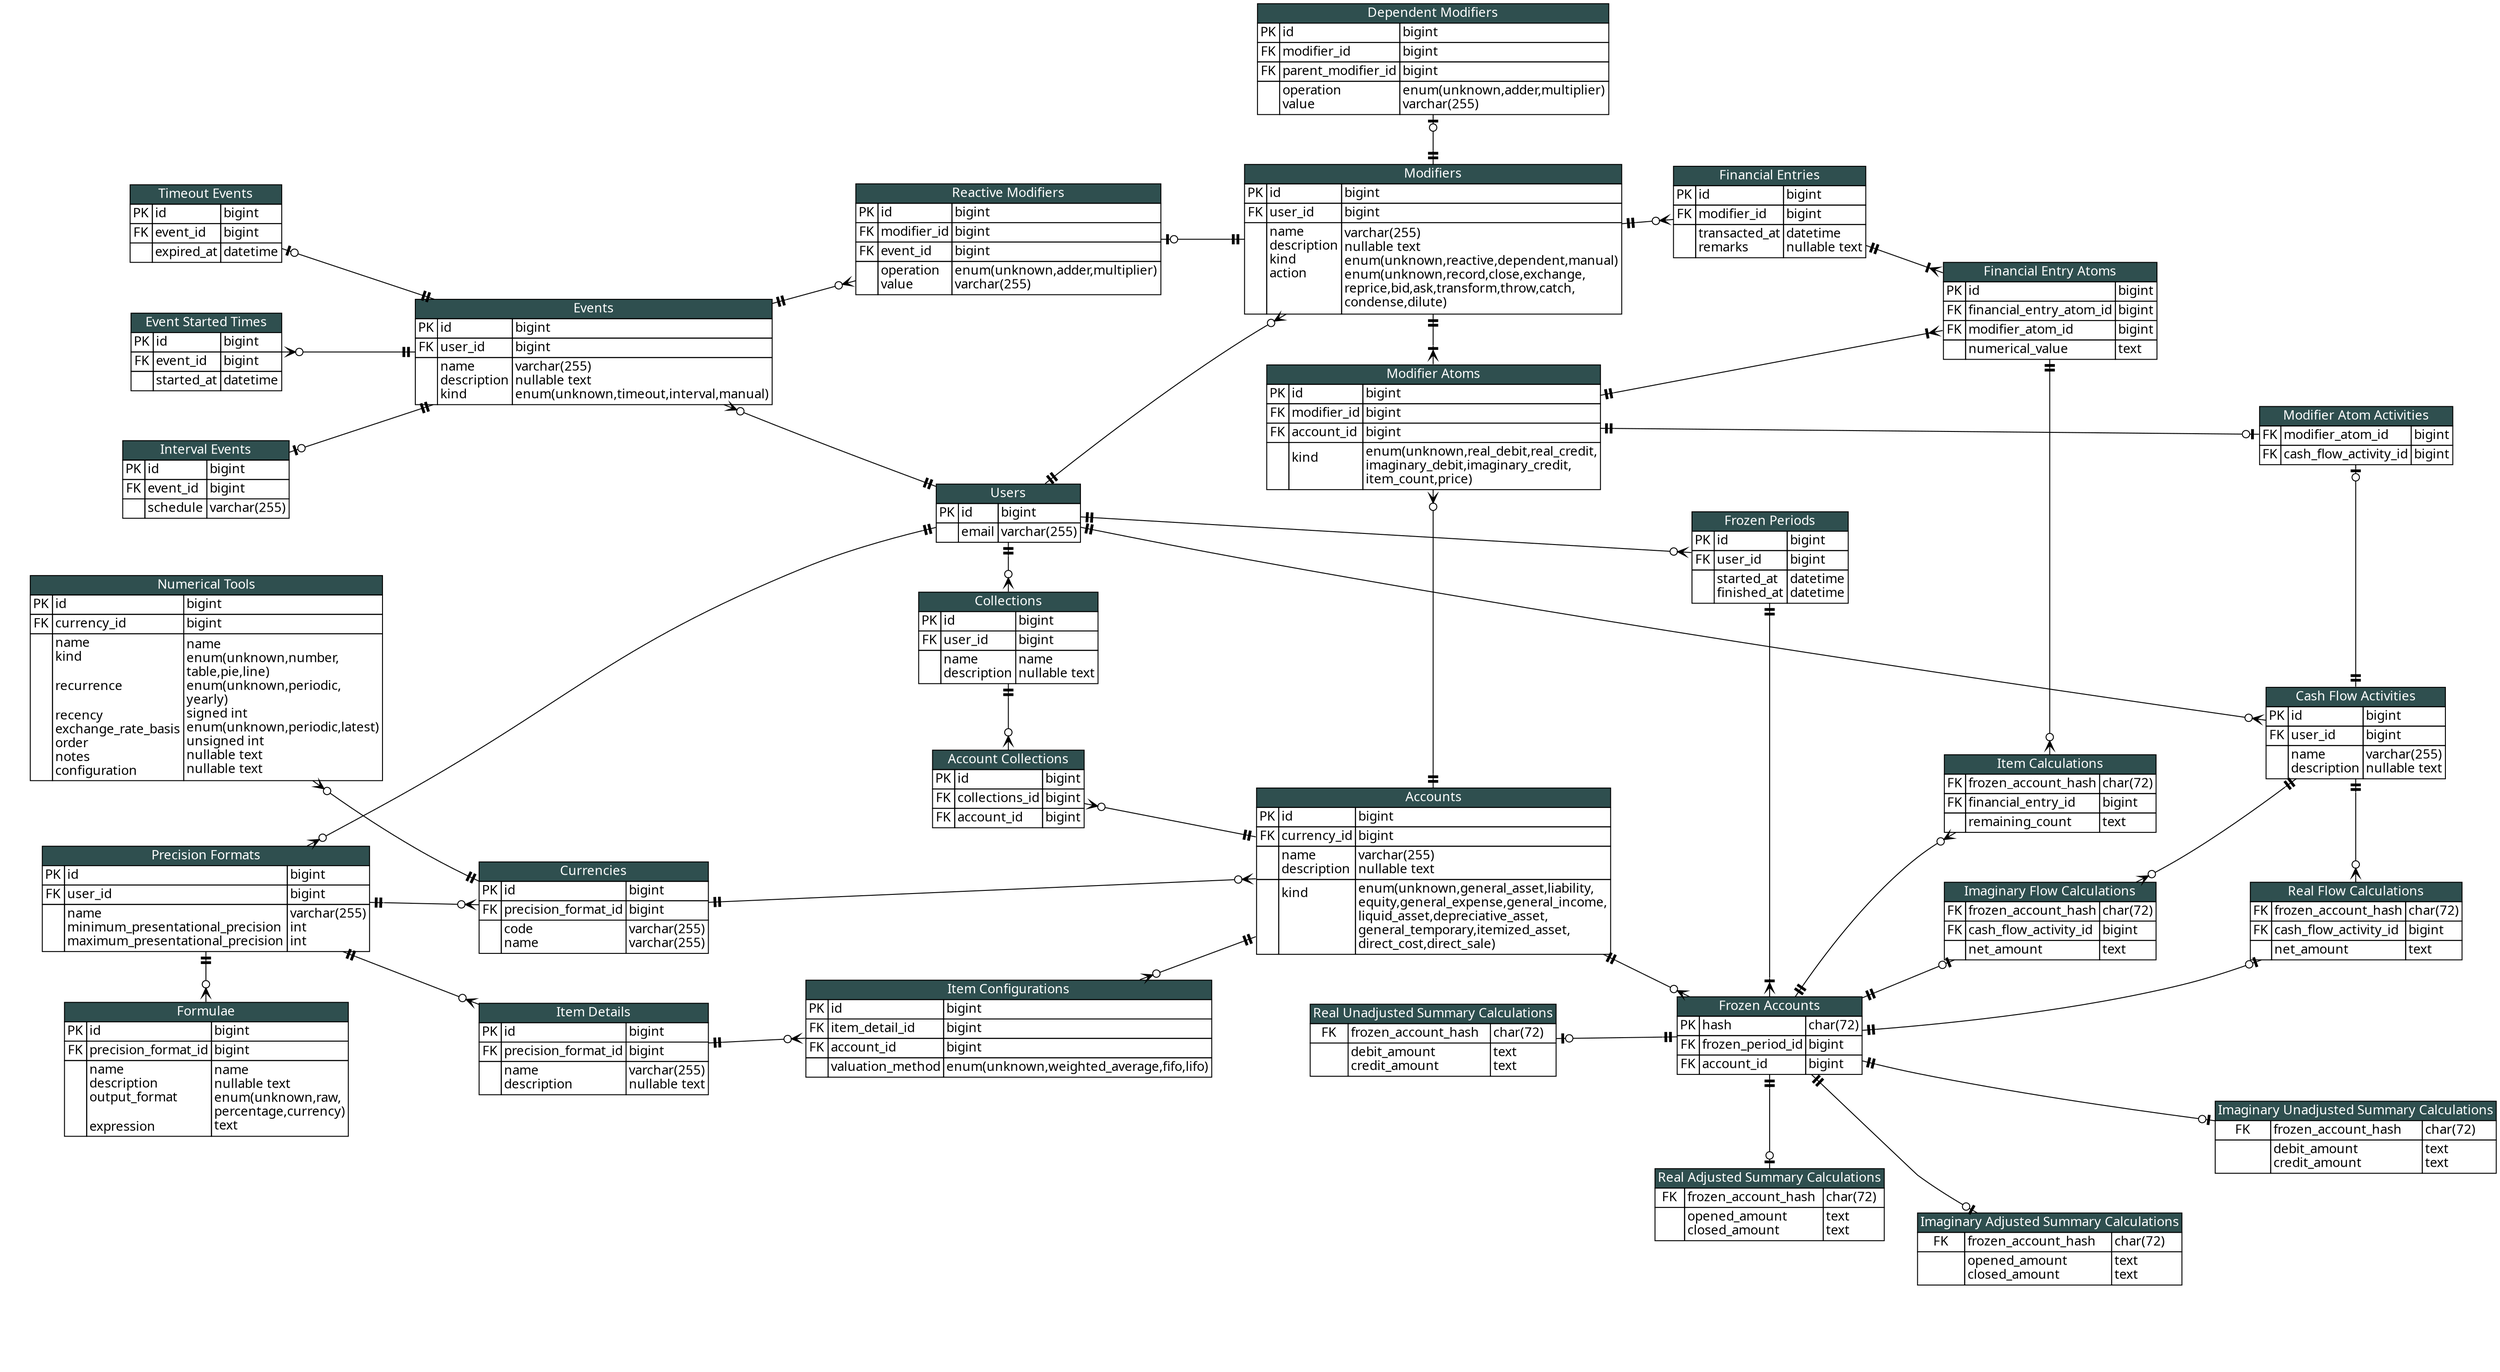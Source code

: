 digraph {
	graph [
		layout = dot
		splines = true
		nodesep = 0.75
		rankdir = LR
	]
	{
		node [ shape = none margin = 0 fontname="Candara" label = "" ]
		edge [ style = invis ]

		l0 -> l1 -> l2 -> l3 -> l4 -> l5 -> l6
	}
	{
		node [ shape = none margin = 0 fontname="Candara" ]
		users [
			label = <
			<table cellspacing="0" border="0" cellborder="1">
				<tr>
					<td colspan="3" bgcolor="darkslategray">
						<font color="white">
							Users
						</font>
					</td>
				</tr>
				<tr>
					<td>PK</td>
					<td align="left">id</td>
					<td align="left">bigint</td>
				</tr>
				<tr>
					<td></td>
					<td>
						email<br align="left"/>
					</td>
					<td>
						varchar(255)<br align="left"/>
					</td>
				</tr>
			</table>
			>
		]
		precision_formats [
			label = <
			<table cellspacing="0" border="0" cellborder="1">
				<tr>
					<td colspan="3" bgcolor="darkslategray">
						<font color="white">
							Precision Formats
						</font>
					</td>
				</tr>
				<tr>
					<td>PK</td>
					<td align="left">id</td>
					<td align="left">bigint</td>
				</tr>
				<tr>
					<td>FK</td>
					<td align="left">user_id</td>
					<td align="left">bigint</td>
				</tr>
				<tr>
					<td></td>
					<td align="left">
						name<br align="left"/>
						minimum_presentational_precision<br align="left"/>
						maximum_presentational_precision<br align="left"/>
					</td>
					<td align="left">
						varchar(255)<br align="left"/>
						int<br align="left"/>
						int<br align="left"/>
					</td>
				</tr>
			</table>
			>
		]
		currencies [
			label = <
			<table cellspacing="0" border="0" cellborder="1">
				<tr>
					<td colspan="3" bgcolor="darkslategray">
						<font color="white">
							Currencies
						</font>
					</td>
				</tr>
				<tr>
					<td>PK</td>
					<td align="left">id</td>
					<td align="left">bigint</td>
				</tr>
				<tr>
					<td>FK</td>
					<td align="left">precision_format_id</td>
					<td align="left">bigint</td>
				</tr>
				<tr>
					<td></td>
					<td align="left">
						code<br align="left"/>
						name<br align="left"/>
					</td>
					<td align="left">
						varchar(255)<br align="left"/>
						varchar(255)<br align="left"/>
					</td>
				</tr>
			</table>
			>
		]
		cash_flow_activities [
			label = <
			<table cellspacing="0" border="0" cellborder="1">
				<tr>
					<td colspan="3" bgcolor="darkslategray">
						<font color="white">
							Cash Flow Activities
						</font>
					</td>
				</tr>
				<tr>
					<td>PK</td>
					<td align="left">id</td>
					<td align="left">bigint</td>
				</tr>
				<tr>
					<td>FK</td>
					<td align="left">user_id</td>
					<td align="left">bigint</td>
				</tr>
				<tr>
					<td></td>
					<td align="left">
						name<br align="left"/>
						description<br align="left"/>
					</td>
					<td align="left">
						varchar(255)<br align="left"/>
						nullable text<br align="left"/>
					</td>
				</tr>
			</table>
			>
		]
		accounts [
			label = <
			<table cellspacing="0" border="0" cellborder="1">
				<tr>
					<td colspan="3" bgcolor="darkslategray">
						<font color="white">
							Accounts
						</font>
					</td>
				</tr>
				<tr>
					<td>PK</td>
					<td align="left">id</td>
					<td align="left">bigint</td>
				</tr>
				<tr>
					<td>FK</td>
					<td align="left">currency_id</td>
					<td align="left">bigint</td>
				</tr>
				<tr>
					<td></td>
					<td align="left">
						name<br align="left"/>
						description<br align="left"/>
					</td>
					<td align="left">
						varchar(255)<br align="left"/>
						nullable text<br align="left"/>
					</td>
				</tr>
				<tr>
					<td></td>
					<td align="left">
						kind<br align="left"/><br align="left"/><br align="left"/><br align="left"/>
					</td>
					<td align="left">
						enum(unknown,general_asset,liability,<br align="left"/>equity,general_expense,general_income,<br align="left"/>liquid_asset,depreciative_asset,<br align="left"/>general_temporary,itemized_asset,<br align="left"/>direct_cost,direct_sale)<br align="left"/>
					</td>
				</tr>
			</table>
			>
		]
		item_details [
			label = <
			<table cellspacing="0" border="0" cellborder="1">
				<tr>
					<td colspan="3" bgcolor="darkslategray">
						<font color="white">
							Item Details
						</font>
					</td>
				</tr>
				<tr>
					<td>PK</td>
					<td align="left">id</td>
					<td align="left">bigint</td>
				</tr>
				<tr>
					<td>FK</td>
					<td align="left">precision_format_id</td>
					<td align="left">bigint</td>
				</tr>
				<tr>
					<td></td>
					<td align="left">
						name<br align="left"/>
						description<br align="left"/>
					</td>
					<td align="left">
						varchar(255)<br align="left"/>
						nullable text<br align="left"/>
					</td>
				</tr>
			</table>
			>
		]
		item_configurations [
			label = <
			<table cellspacing="0" border="0" cellborder="1">
				<tr>
					<td colspan="3" bgcolor="darkslategray">
						<font color="white">
							Item Configurations
						</font>
					</td>
				</tr>
				<tr>
					<td>PK</td>
					<td align="left">id</td>
					<td align="left">bigint</td>
				</tr>
				<tr>
					<td>FK</td>
					<td align="left">item_detail_id</td>
					<td align="left">bigint</td>
				</tr>
				<tr>
					<td>FK</td>
					<td align="left">account_id</td>
					<td align="left">bigint</td>
				</tr>
				<tr>
					<td></td>
					<td align="left">
						valuation_method<br align="left"/>
					</td>
					<td align="left">
						enum(unknown,weighted_average,fifo,lifo)<br align="left"/>
					</td>
				</tr>
			</table>
			>
		]
		events [
			label = <
			<table cellspacing="0" border="0" cellborder="1">
				<tr>
					<td colspan="3" bgcolor="darkslategray">
						<font color="white">
							Events
						</font>
					</td>
				</tr>
				<tr>
					<td>PK</td>
					<td align="left">id</td>
					<td align="left">bigint</td>
				</tr>
				<tr>
					<td>FK</td>
					<td align="left">user_id</td>
					<td align="left">bigint</td>
				</tr>
				<tr>
					<td></td>
					<td align="left">
						name<br align="left"/>
						description<br align="left"/>
						kind<br align="left"/>
					</td>
					<td align="left">
						varchar(255)<br align="left"/>
						nullable text<br align="left"/>
						enum(unknown,timeout,interval,manual)<br align="left"/>
					</td>
				</tr>
			</table>
			>
		]
		timeout_events [
			label = <
			<table cellspacing="0" border="0" cellborder="1">
				<tr>
					<td colspan="3" bgcolor="darkslategray">
						<font color="white">
							Timeout Events
						</font>
					</td>
				</tr>
				<tr>
					<td>PK</td>
					<td align="left">id</td>
					<td align="left">bigint</td>
				</tr>
				<tr>
					<td>FK</td>
					<td align="left">event_id</td>
					<td align="left">bigint</td>
				</tr>
				<tr>
					<td></td>
					<td align="left">
						expired_at<br align="left"/>
					</td>
					<td align="left">
						datetime<br align="left"/>
					</td>
				</tr>
			</table>
			>
		]
		interval_events [
			label = <
			<table cellspacing="0" border="0" cellborder="1">
				<tr>
					<td colspan="3" bgcolor="darkslategray">
						<font color="white">
							Interval Events
						</font>
					</td>
				</tr>
				<tr>
					<td>PK</td>
					<td align="left">id</td>
					<td align="left">bigint</td>
				</tr>
				<tr>
					<td>FK</td>
					<td align="left">event_id</td>
					<td align="left">bigint</td>
				</tr>
				<tr>
					<td></td>
					<td align="left">
						schedule<br align="left"/>
					</td>
					<td align="left">
						varchar(255)<br align="left"/>
					</td>
				</tr>
			</table>
			>
		]
		event_started_times [
			label = <
			<table cellspacing="0" border="0" cellborder="1">
				<tr>
					<td colspan="3" bgcolor="darkslategray">
						<font color="white">
							Event Started Times
						</font>
					</td>
				</tr>
				<tr>
					<td>PK</td>
					<td align="left">id</td>
					<td align="left">bigint</td>
				</tr>
				<tr>
					<td>FK</td>
					<td align="left">event_id</td>
					<td align="left">bigint</td>
				</tr>
				<tr>
					<td></td>
					<td align="left">
						started_at<br align="left"/>
					</td>
					<td align="left">
						datetime<br align="left"/>
					</td>
				</tr>
			</table>
			>
		]
		modifiers [
			label = <
			<table cellspacing="0" border="0" cellborder="1">
				<tr>
					<td colspan="3" bgcolor="darkslategray">
						<font color="white">
							Modifiers
						</font>
					</td>
				</tr>
				<tr>
					<td>PK</td>
					<td align="left">id</td>
					<td align="left">bigint</td>
				</tr>
				<tr>
					<td>FK</td>
					<td align="left">user_id</td>
					<td align="left">bigint</td>
				</tr>
				<tr>
					<td></td>
					<td align="left">
						name<br align="left"/>
						description<br align="left"/>
						kind<br align="left"/>
						action<br align="left"/><br align="left"/><br align="left"/>
					</td>
					<td align="left">
						varchar(255)<br align="left"/>
						nullable text<br align="left"/>
						enum(unknown,reactive,dependent,manual)<br align="left"/>
						enum(unknown,record,close,exchange,<br align="left"/>reprice,bid,ask,transform,throw,catch,<br align="left"/>condense,dilute)<br align="left"/>
					</td>
				</tr>
			</table>
			>
		]
		modifier_atoms [
			label = <
			<table cellspacing="0" border="0" cellborder="1">
				<tr>
					<td colspan="3" bgcolor="darkslategray">
						<font color="white">
							Modifier Atoms
						</font>
					</td>
				</tr>
				<tr>
					<td>PK</td>
					<td align="left">id</td>
					<td align="left">bigint</td>
				</tr>
				<tr>
					<td>FK</td>
					<td align="left">modifier_id</td>
					<td align="left">bigint</td>
				</tr>
				<tr>
					<td>FK</td>
					<td align="left">account_id</td>
					<td align="left">bigint</td>
				</tr>
				<tr>
					<td></td>
					<td align="left">
						kind<br align="left"/><br align="left"/>
					</td>
					<td align="left">
						enum(unknown,real_debit,real_credit,<br align="left"/>imaginary_debit,imaginary_credit,<br align="left"/>item_count,price)<br align="left"/>
					</td>
				</tr>
			</table>
			>
		]
		modifier_atom_activities [
			label = <
			<table cellspacing="0" border="0" cellborder="1">
				<tr>
					<td colspan="3" bgcolor="darkslategray">
						<font color="white">
							Modifier Atom Activities
						</font>
					</td>
				</tr>
				<tr>
					<td>FK</td>
					<td align="left">modifier_atom_id</td>
					<td align="left">bigint</td>
				</tr>
				<tr>
					<td>FK</td>
					<td align="left">cash_flow_activity_id</td>
					<td align="left">bigint</td>
				</tr>
			</table>
			>
		]
		reactive_modifiers [
			label = <
			<table cellspacing="0" border="0" cellborder="1">
				<tr>
					<td colspan="3" bgcolor="darkslategray">
						<font color="white">
							Reactive Modifiers
						</font>
					</td>
				</tr>
				<tr>
					<td>PK</td>
					<td align="left">id</td>
					<td align="left">bigint</td>
				</tr>
				<tr>
					<td>FK</td>
					<td align="left">modifier_id</td>
					<td align="left">bigint</td>
				</tr>
				<tr>
					<td>FK</td>
					<td align="left">event_id</td>
					<td align="left">bigint</td>
				</tr>
				<tr>
					<td></td>
					<td align="left">
						operation<br align="left"/>
						value<br align="left"/>
					</td>
					<td align="left">
						enum(unknown,adder,multiplier)<br align="left"/>
						varchar(255)<br align="left"/>
					</td>
				</tr>
			</table>
			>
		]
		dependent_modifiers [
			label = <
			<table cellspacing="0" border="0" cellborder="1">
				<tr>
					<td colspan="3" bgcolor="darkslategray">
						<font color="white">
							Dependent Modifiers
						</font>
					</td>
				</tr>
				<tr>
					<td>PK</td>
					<td align="left">id</td>
					<td align="left">bigint</td>
				</tr>
				<tr>
					<td>FK</td>
					<td align="left">modifier_id</td>
					<td align="left">bigint</td>
				</tr>
				<tr>
					<td>FK</td>
					<td align="left">parent_modifier_id</td>
					<td align="left">bigint</td>
				</tr>
				<tr>
					<td></td>
					<td align="left">
						operation<br align="left"/>
						value<br align="left"/>
					</td>
					<td align="left">
						enum(unknown,adder,multiplier)<br align="left"/>
						varchar(255)<br align="left"/>
					</td>
				</tr>
			</table>
			>
		]
		financial_entries [
			label = <
			<table cellspacing="0" border="0" cellborder="1">
				<tr>
					<td colspan="3" bgcolor="darkslategray">
						<font color="white">
							Financial Entries
						</font>
					</td>
				</tr>
				<tr>
					<td>PK</td>
					<td align="left">id</td>
					<td align="left">bigint</td>
				</tr>
				<tr>
					<td>FK</td>
					<td align="left">modifier_id</td>
					<td align="left">bigint</td>
				</tr>
				<tr>
					<td></td>
					<td align="left">
						transacted_at<br align="left"/>
						remarks<br align="left"/>
					</td>
					<td align="left">
						datetime<br align="left"/>
						nullable text<br align="left"/>
					</td>
				</tr>
			</table>
			>
		]
		financial_entry_atoms [
			label = <
			<table cellspacing="0" border="0" cellborder="1">
				<tr>
					<td colspan="3" bgcolor="darkslategray">
						<font color="white">
							Financial Entry Atoms
						</font>
					</td>
				</tr>
				<tr>
					<td>PK</td>
					<td align="left">id</td>
					<td align="left">bigint</td>
				</tr>
				<tr>
					<td>FK</td>
					<td align="left">financial_entry_atom_id</td>
					<td align="left">bigint</td>
				</tr>
				<tr>
					<td>FK</td>
					<td align="left">modifier_atom_id</td>
					<td align="left">bigint</td>
				</tr>
				<tr>
					<td></td>
					<td align="left">
						numerical_value<br align="left"/>
					</td>
					<td align="left">
						text<br align="left"/>
					</td>
				</tr>
			</table>
			>
		]
		frozen_periods [
			label = <
			<table cellspacing="0" border="0" cellborder="1">
				<tr>
					<td colspan="3" bgcolor="darkslategray">
						<font color="white">
							Frozen Periods
						</font>
					</td>
				</tr>
				<tr>
					<td>PK</td>
					<td align="left">id</td>
					<td align="left">bigint</td>
				</tr>
				<tr>
					<td>FK</td>
					<td align="left">user_id</td>
					<td align="left">bigint</td>
				</tr>
				<tr>
					<td></td>
					<td align="left">
						started_at<br align="left"/>
						finished_at<br align="left"/>
					</td>
					<td align="left">
						datetime<br align="left"/>
						datetime<br align="left"/>
					</td>
				</tr>
			</table>
			>
		]
		frozen_accounts [
			label = <
			<table cellspacing="0" border="0" cellborder="1">
				<tr>
					<td colspan="3" bgcolor="darkslategray">
						<font color="white">
							Frozen Accounts
						</font>
					</td>
				</tr>
				<tr>
					<td>PK</td>
					<td align="left">hash</td>
					<td align="left">char(72)</td>
				</tr>
				<tr>
					<td>FK</td>
					<td align="left">frozen_period_id</td>
					<td align="left">bigint</td>
				</tr>
				<tr>
					<td>FK</td>
					<td align="left">account_id</td>
					<td align="left">bigint</td>
				</tr>
			</table>
			>
		]
		real_unadjusted_summary_calculations [
			label = <
			<table cellspacing="0" border="0" cellborder="1">
				<tr>
					<td colspan="3" bgcolor="darkslategray">
						<font color="white">
							Real Unadjusted Summary Calculations
						</font>
					</td>
				</tr>
				<tr>
					<td>FK</td>
					<td align="left">frozen_account_hash</td>
					<td align="left">char(72)</td>
				</tr>
				<tr>
					<td></td>
					<td align="left">
						debit_amount<br align="left"/>
						credit_amount<br align="left"/>
					</td>
					<td align="left">
						text<br align="left"/>
						text<br align="left"/>
					</td>
				</tr>
			</table>
			>
		]
		real_adjusted_summary_calculations [
			label = <
			<table cellspacing="0" border="0" cellborder="1">
				<tr>
					<td colspan="3" bgcolor="darkslategray">
						<font color="white">
							Real Adjusted Summary Calculations
						</font>
					</td>
				</tr>
				<tr>
					<td>FK</td>
					<td align="left">frozen_account_hash</td>
					<td align="left">char(72)</td>
				</tr>
				<tr>
					<td></td>
					<td align="left">
						opened_amount<br align="left"/>
						closed_amount<br align="left"/>
					</td>
					<td align="left">
						text<br align="left"/>
						text<br align="left"/>
					</td>
				</tr>
			</table>
			>
		]
		real_flow_calculations [
			label = <
			<table cellspacing="0" border="0" cellborder="1">
				<tr>
					<td colspan="3" bgcolor="darkslategray">
						<font color="white">
							Real Flow Calculations
						</font>
					</td>
				</tr>
				<tr>
					<td>FK</td>
					<td align="left">frozen_account_hash</td>
					<td align="left">char(72)</td>
				</tr>
				<tr>
					<td>FK</td>
					<td align="left">cash_flow_activity_id</td>
					<td align="left">bigint</td>
				</tr>
				<tr>
					<td></td>
					<td align="left">
						net_amount<br align="left"/>
					</td>
					<td align="left">
						text<br align="left"/>
					</td>
				</tr>
			</table>
			>
		]
		imaginary_unadjusted_summary_calculations [
			label = <
			<table cellspacing="0" border="0" cellborder="1">
				<tr>
					<td colspan="3" bgcolor="darkslategray">
						<font color="white">
							Imaginary Unadjusted Summary Calculations
						</font>
					</td>
				</tr>
				<tr>
					<td>FK</td>
					<td align="left">frozen_account_hash</td>
					<td align="left">char(72)</td>
				</tr>
				<tr>
					<td></td>
					<td align="left">
						debit_amount<br align="left"/>
						credit_amount<br align="left"/>
					</td>
					<td align="left">
						text<br align="left"/>
						text<br align="left"/>
					</td>
				</tr>
			</table>
			>
		]
		imaginary_adjusted_summary_calculations [
			label = <
			<table cellspacing="0" border="0" cellborder="1">
				<tr>
					<td colspan="3" bgcolor="darkslategray">
						<font color="white">
							Imaginary Adjusted Summary Calculations
						</font>
					</td>
				</tr>
				<tr>
					<td>FK</td>
					<td align="left">frozen_account_hash</td>
					<td align="left">char(72)</td>
				</tr>
				<tr>
					<td></td>
					<td align="left">
						opened_amount<br align="left"/>
						closed_amount<br align="left"/>
					</td>
					<td align="left">
						text<br align="left"/>
						text<br align="left"/>
					</td>
				</tr>
			</table>
			>
		]
		imaginary_flow_calculations [
			label = <
			<table cellspacing="0" border="0" cellborder="1">
				<tr>
					<td colspan="3" bgcolor="darkslategray">
						<font color="white">
							Imaginary Flow Calculations
						</font>
					</td>
				</tr>
				<tr>
					<td>FK</td>
					<td align="left">frozen_account_hash</td>
					<td align="left">char(72)</td>
				</tr>
				<tr>
					<td>FK</td>
					<td align="left">cash_flow_activity_id</td>
					<td align="left">bigint</td>
				</tr>
				<tr>
					<td></td>
					<td align="left">
						net_amount<br align="left"/>
					</td>
					<td align="left">
						text<br align="left"/>
					</td>
				</tr>
			</table>
			>
		]
		item_calculations [
			label = <
			<table cellspacing="0" border="0" cellborder="1">
				<tr>
					<td colspan="3" bgcolor="darkslategray">
						<font color="white">
							Item Calculations
						</font>
					</td>
				</tr>
				<tr>
					<td>FK</td>
					<td align="left">frozen_account_hash</td>
					<td align="left">char(72)</td>
				</tr>
				<tr>
					<td>FK</td>
					<td align="left">financial_entry_id</td>
					<td align="left">bigint</td>
				</tr>
				<tr>
					<td></td>
					<td align="left">
						remaining_count<br align="left"/>
					</td>
					<td align="left">
						text<br align="left"/>
					</td>
				</tr>
			</table>
			>
		]
		collections [
			label = <
			<table cellspacing="0" border="0" cellborder="1">
				<tr>
					<td colspan="3" bgcolor="darkslategray">
						<font color="white">
							Collections
						</font>
					</td>
				</tr>
				<tr>
					<td>PK</td>
					<td align="left">id</td>
					<td align="left">bigint</td>
				</tr>
				<tr>
					<td>FK</td>
					<td align="left">user_id</td>
					<td align="left">bigint</td>
				</tr>
				<tr>
					<td></td>
					<td align="left">
						name<br align="left"/>
						description<br align="left"/>
					</td>
					<td align="left">
						name<br align="left"/>
						nullable text<br align="left"/>
					</td>
				</tr>
			</table>
			>
		]
		account_collections [
			label = <
			<table cellspacing="0" border="0" cellborder="1">
				<tr>
					<td colspan="3" bgcolor="darkslategray">
						<font color="white">
							Account Collections
						</font>
					</td>
				</tr>
				<tr>
					<td>PK</td>
					<td align="left">id</td>
					<td align="left">bigint</td>
				</tr>
				<tr>
					<td>FK</td>
					<td align="left">collections_id</td>
					<td align="left">bigint</td>
				</tr>
				<tr>
					<td>FK</td>
					<td align="left">account_id</td>
					<td align="left">bigint</td>
				</tr>
			</table>
			>
		]
		formulae [
			label = <
			<table cellspacing="0" border="0" cellborder="1">
				<tr>
					<td colspan="3" bgcolor="darkslategray">
						<font color="white">
							Formulae
						</font>
					</td>
				</tr>
				<tr>
					<td>PK</td>
					<td align="left">id</td>
					<td align="left">bigint</td>
				</tr>
				<tr>
					<td>FK</td>
					<td align="left">precision_format_id</td>
					<td align="left">bigint</td>
				</tr>
				<tr>
					<td></td>
					<td align="left">
						name<br align="left"/>
						description<br align="left"/>
						output_format<br align="left"/><br align="left"/>
						expression<br align="left"/>
					</td>
					<td align="left">
						name<br align="left"/>
						nullable text<br align="left"/>
						enum(unknown,raw,<br align="left"/>percentage,currency)<br align="left"/>
						text<br align="left"/>
					</td>
				</tr>
			</table>
			>
		]
		numerical_tools [
			label = <
			<table cellspacing="0" border="0" cellborder="1">
				<tr>
					<td colspan="3" bgcolor="darkslategray">
						<font color="white">
							Numerical Tools
						</font>
					</td>
				</tr>
				<tr>
					<td>PK</td>
					<td align="left">id</td>
					<td align="left">bigint</td>
				</tr>
				<tr>
					<td>FK</td>
					<td align="left">currency_id</td>
					<td align="left">bigint</td>
				</tr>
				<tr>
					<td></td>
					<td align="left">
						name<br align="left"/>
						kind<br align="left"/><br align="left"/>
						recurrence<br align="left"/><br align="left"/>
						recency<br align="left"/>
						exchange_rate_basis<br align="left"/>
						order<br align="left"/>
						notes<br align="left"/>
						configuration<br align="left"/>
					</td>
					<td align="left">
						name<br align="left"/>
						enum(unknown,number,<br align="left"/>table,pie,line)<br align="left"/>
						enum(unknown,periodic,<br align="left"/>yearly)<br align="left"/>
						signed int<br align="left"/>
						enum(unknown,periodic,latest)<br align="left"/>
						unsigned int<br align="left"/>
						nullable text<br align="left"/>
						nullable text<br align="left"/>
					</td>
				</tr>
			</table>
			>
		]
	}

	edge [ dir = "both" len = 0.1 ]
	{
		// zero or one
		edge [
			arrowhead = noneteeodot
			arrowtail = noneteetee
		]

		events -> timeout_events
		events -> interval_events

		frozen_accounts -> real_adjusted_summary_calculations
		frozen_accounts -> real_flow_calculations
		frozen_accounts -> imaginary_adjusted_summary_calculations
		frozen_accounts -> imaginary_unadjusted_summary_calculations
		frozen_accounts -> imaginary_flow_calculations
		modifier_atoms -> modifier_atom_activities
	}

	{
		// one or zero
		edge [
			arrowhead = noneteetee
			arrowtail = noneteeodot
		]

		real_unadjusted_summary_calculations -> frozen_accounts
		reactive_modifiers -> modifiers
		dependent_modifiers -> modifiers
		modifier_atom_activities -> cash_flow_activities
	}

	{
		// zero to many
		edge [
			arrowhead = nonecrowodot
			arrowtail = noneteetee
		]

		users -> cash_flow_activities
		users -> events
		events -> event_started_times
		events -> reactive_modifiers
		accounts -> frozen_accounts
		modifiers -> financial_entries
		users -> frozen_periods
		cash_flow_activities -> real_flow_calculations
		currencies -> accounts
		collections -> account_collections
		precision_formats -> currencies
		precision_formats -> item_details
		precision_formats -> formulae
		users -> collections
		item_details -> item_configurations
		frozen_accounts -> item_calculations
		financial_entry_atoms -> item_calculations
	}

	{
		// many to zero
		edge [
			arrowhead = noneteetee
			arrowtail = nonecrowodot
		]

		modifier_atoms -> accounts
		numerical_tools -> currencies
		modifiers -> users
		account_collections -> accounts
		item_configurations -> accounts
		precision_formats -> users
		imaginary_flow_calculations -> cash_flow_activities
	}

	{
		// zero to many but optional in reverse too
		edge [
			arrowhead = nonecrowodot
			arrowtail = noneteeodot
		]

	}

	{
		// many to one
		edge [
			arrowhead = nonecrowtee
			arrowtail = noneteetee
		]

		modifier_atoms -> financial_entry_atoms
	}

	{
		// one to many
		edge [
			arrowhead = nonecrowtee
			arrowtail = noneteetee
		]

		frozen_periods -> frozen_accounts
		modifiers -> modifier_atoms
		financial_entries -> financial_entry_atoms
	}

	{
		// invisible
		edge [
			style = invis
		]

		events -> collections
		account_collections -> currencies

		timeout_events -> reactive_modifiers -> dependent_modifiers
		events -> modifier_atoms
		modifier_atoms -> frozen_periods
		event_started_times -> numerical_tools -> precision_formats
		numerical_tools -> events
		numerical_tools -> collections
		numerical_tools -> reactive_modifiers
		numerical_tools -> account_collections
		numerical_tools -> currencies
		item_calculations -> imaginary_flow_calculations -> real_flow_calculations
		imaginary_flow_calculations -> imaginary_adjusted_summary_calculations
		real_adjusted_summary_calculations -> imaginary_adjusted_summary_calculations
		accounts -> real_unadjusted_summary_calculations
		financial_entry_atoms -> modifier_atom_activities
		item_details -> account_collections
		currencies -> item_configurations
	}

	{
		rank = source;
		l0
		numerical_tools
		formulae
		interval_events
		timeout_events
		event_started_times
		precision_formats
	}

	{
		rank = same;
		l1
		events
		item_details
		currencies
	}

	{
		rank = same;
		l2
		account_collections
		collections
		reactive_modifiers
		users
		item_configurations
	}

	{
		rank = same;
		l3
		modifier_atoms
		accounts
		modifiers
		dependent_modifiers
		real_unadjusted_summary_calculations
	}

	{
		rank = same;
		l4
		frozen_periods
		frozen_accounts
		financial_entries
		real_adjusted_summary_calculations
	}

	{
		rank = same;
		l5
		financial_entry_atoms
		imaginary_flow_calculations
		item_calculations
		imaginary_adjusted_summary_calculations
	}

	{
		rank = sink;
		l6
		real_flow_calculations
		imaginary_unadjusted_summary_calculations
		modifier_atom_activities
		cash_flow_activities
	}
}
